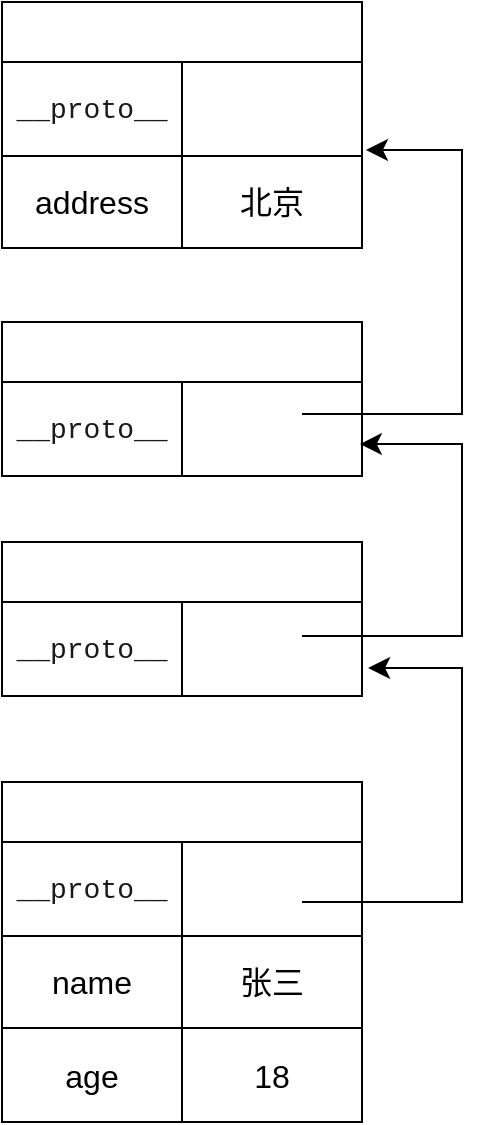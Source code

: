 <mxfile version="26.0.13">
  <diagram name="第 1 页" id="JiI3MGKf6ICjjat9EMvI">
    <mxGraphModel dx="2261" dy="746" grid="1" gridSize="10" guides="1" tooltips="1" connect="1" arrows="1" fold="1" page="1" pageScale="1" pageWidth="827" pageHeight="1169" math="0" shadow="0">
      <root>
        <mxCell id="0" />
        <mxCell id="1" parent="0" />
        <mxCell id="iNju6RjrZvtUnuBZHbXg-48" value="obj对象" style="shape=table;startSize=30;container=1;collapsible=0;childLayout=tableLayout;strokeColor=default;fontSize=16;fontColor=light-dark(#FFFFFF,#FFFFFF);" parent="1" vertex="1">
          <mxGeometry x="-90" y="410" width="180" height="170" as="geometry" />
        </mxCell>
        <mxCell id="iNju6RjrZvtUnuBZHbXg-49" value="" style="shape=tableRow;horizontal=0;startSize=0;swimlaneHead=0;swimlaneBody=0;strokeColor=inherit;top=0;left=0;bottom=0;right=0;collapsible=0;dropTarget=0;fillColor=none;points=[[0,0.5],[1,0.5]];portConstraint=eastwest;fontSize=16;" parent="iNju6RjrZvtUnuBZHbXg-48" vertex="1">
          <mxGeometry y="30" width="180" height="47" as="geometry" />
        </mxCell>
        <mxCell id="iNju6RjrZvtUnuBZHbXg-50" value="&lt;div style=&quot;font-family: Consolas, &amp;quot;Courier New&amp;quot;, monospace; font-size: 14px; line-height: 19px; white-space: pre;&quot;&gt;&lt;span style=&quot;background-color: rgb(255, 255, 255);&quot;&gt;__proto__&lt;/span&gt;&lt;/div&gt;" style="shape=partialRectangle;html=1;whiteSpace=wrap;connectable=0;strokeColor=inherit;overflow=hidden;fillColor=none;top=0;left=0;bottom=0;right=0;pointerEvents=1;fontSize=16;fontColor=#1A1A1A;" parent="iNju6RjrZvtUnuBZHbXg-49" vertex="1">
          <mxGeometry width="90" height="47" as="geometry">
            <mxRectangle width="90" height="47" as="alternateBounds" />
          </mxGeometry>
        </mxCell>
        <mxCell id="iNju6RjrZvtUnuBZHbXg-51" value="" style="shape=partialRectangle;html=1;whiteSpace=wrap;connectable=0;strokeColor=inherit;overflow=hidden;fillColor=none;top=0;left=0;bottom=0;right=0;pointerEvents=1;fontSize=16;" parent="iNju6RjrZvtUnuBZHbXg-49" vertex="1">
          <mxGeometry x="90" width="90" height="47" as="geometry">
            <mxRectangle width="90" height="47" as="alternateBounds" />
          </mxGeometry>
        </mxCell>
        <mxCell id="iNju6RjrZvtUnuBZHbXg-53" value="" style="shape=tableRow;horizontal=0;startSize=0;swimlaneHead=0;swimlaneBody=0;strokeColor=inherit;top=0;left=0;bottom=0;right=0;collapsible=0;dropTarget=0;fillColor=none;points=[[0,0.5],[1,0.5]];portConstraint=eastwest;fontSize=16;" parent="iNju6RjrZvtUnuBZHbXg-48" vertex="1">
          <mxGeometry y="77" width="180" height="46" as="geometry" />
        </mxCell>
        <mxCell id="iNju6RjrZvtUnuBZHbXg-54" value="name" style="shape=partialRectangle;html=1;whiteSpace=wrap;connectable=0;strokeColor=inherit;overflow=hidden;fillColor=none;top=0;left=0;bottom=0;right=0;pointerEvents=1;fontSize=16;" parent="iNju6RjrZvtUnuBZHbXg-53" vertex="1">
          <mxGeometry width="90" height="46" as="geometry">
            <mxRectangle width="90" height="46" as="alternateBounds" />
          </mxGeometry>
        </mxCell>
        <mxCell id="iNju6RjrZvtUnuBZHbXg-55" value="张三" style="shape=partialRectangle;html=1;whiteSpace=wrap;connectable=0;strokeColor=inherit;overflow=hidden;fillColor=none;top=0;left=0;bottom=0;right=0;pointerEvents=1;fontSize=16;" parent="iNju6RjrZvtUnuBZHbXg-53" vertex="1">
          <mxGeometry x="90" width="90" height="46" as="geometry">
            <mxRectangle width="90" height="46" as="alternateBounds" />
          </mxGeometry>
        </mxCell>
        <mxCell id="iNju6RjrZvtUnuBZHbXg-57" value="" style="shape=tableRow;horizontal=0;startSize=0;swimlaneHead=0;swimlaneBody=0;strokeColor=inherit;top=0;left=0;bottom=0;right=0;collapsible=0;dropTarget=0;fillColor=none;points=[[0,0.5],[1,0.5]];portConstraint=eastwest;fontSize=16;" parent="iNju6RjrZvtUnuBZHbXg-48" vertex="1">
          <mxGeometry y="123" width="180" height="47" as="geometry" />
        </mxCell>
        <mxCell id="iNju6RjrZvtUnuBZHbXg-58" value="age" style="shape=partialRectangle;html=1;whiteSpace=wrap;connectable=0;strokeColor=inherit;overflow=hidden;fillColor=none;top=0;left=0;bottom=0;right=0;pointerEvents=1;fontSize=16;" parent="iNju6RjrZvtUnuBZHbXg-57" vertex="1">
          <mxGeometry width="90" height="47" as="geometry">
            <mxRectangle width="90" height="47" as="alternateBounds" />
          </mxGeometry>
        </mxCell>
        <mxCell id="iNju6RjrZvtUnuBZHbXg-59" value="18" style="shape=partialRectangle;html=1;whiteSpace=wrap;connectable=0;strokeColor=inherit;overflow=hidden;fillColor=none;top=0;left=0;bottom=0;right=0;pointerEvents=1;fontSize=16;" parent="iNju6RjrZvtUnuBZHbXg-57" vertex="1">
          <mxGeometry x="90" width="90" height="47" as="geometry">
            <mxRectangle width="90" height="47" as="alternateBounds" />
          </mxGeometry>
        </mxCell>
        <mxCell id="Vl2Kopzwx1QbVwxhG-rG-1" value="第一个原型对象" style="shape=table;startSize=30;container=1;collapsible=0;childLayout=tableLayout;strokeColor=default;fontSize=16;fontColor=light-dark(#FFFFFF,#FFFFFF);" vertex="1" parent="1">
          <mxGeometry x="-90" y="290" width="180" height="77" as="geometry" />
        </mxCell>
        <mxCell id="Vl2Kopzwx1QbVwxhG-rG-2" value="" style="shape=tableRow;horizontal=0;startSize=0;swimlaneHead=0;swimlaneBody=0;strokeColor=inherit;top=0;left=0;bottom=0;right=0;collapsible=0;dropTarget=0;fillColor=none;points=[[0,0.5],[1,0.5]];portConstraint=eastwest;fontSize=16;" vertex="1" parent="Vl2Kopzwx1QbVwxhG-rG-1">
          <mxGeometry y="30" width="180" height="47" as="geometry" />
        </mxCell>
        <mxCell id="Vl2Kopzwx1QbVwxhG-rG-3" value="&lt;div style=&quot;font-family: Consolas, &amp;quot;Courier New&amp;quot;, monospace; font-size: 14px; line-height: 19px; white-space: pre;&quot;&gt;&lt;span style=&quot;background-color: rgb(255, 255, 255);&quot;&gt;__proto__&lt;/span&gt;&lt;/div&gt;" style="shape=partialRectangle;html=1;whiteSpace=wrap;connectable=0;strokeColor=inherit;overflow=hidden;fillColor=none;top=0;left=0;bottom=0;right=0;pointerEvents=1;fontSize=16;fontColor=#1A1A1A;" vertex="1" parent="Vl2Kopzwx1QbVwxhG-rG-2">
          <mxGeometry width="90" height="47" as="geometry">
            <mxRectangle width="90" height="47" as="alternateBounds" />
          </mxGeometry>
        </mxCell>
        <mxCell id="Vl2Kopzwx1QbVwxhG-rG-4" value="" style="shape=partialRectangle;html=1;whiteSpace=wrap;connectable=0;strokeColor=inherit;overflow=hidden;fillColor=none;top=0;left=0;bottom=0;right=0;pointerEvents=1;fontSize=16;" vertex="1" parent="Vl2Kopzwx1QbVwxhG-rG-2">
          <mxGeometry x="90" width="90" height="47" as="geometry">
            <mxRectangle width="90" height="47" as="alternateBounds" />
          </mxGeometry>
        </mxCell>
        <mxCell id="Vl2Kopzwx1QbVwxhG-rG-11" value="第二个原型对象" style="shape=table;startSize=30;container=1;collapsible=0;childLayout=tableLayout;strokeColor=default;fontSize=16;fontColor=light-dark(#FFFFFF,#FFFFFF);" vertex="1" parent="1">
          <mxGeometry x="-90" y="180" width="180" height="77" as="geometry" />
        </mxCell>
        <mxCell id="Vl2Kopzwx1QbVwxhG-rG-12" value="" style="shape=tableRow;horizontal=0;startSize=0;swimlaneHead=0;swimlaneBody=0;strokeColor=inherit;top=0;left=0;bottom=0;right=0;collapsible=0;dropTarget=0;fillColor=none;points=[[0,0.5],[1,0.5]];portConstraint=eastwest;fontSize=16;" vertex="1" parent="Vl2Kopzwx1QbVwxhG-rG-11">
          <mxGeometry y="30" width="180" height="47" as="geometry" />
        </mxCell>
        <mxCell id="Vl2Kopzwx1QbVwxhG-rG-13" value="&lt;div style=&quot;font-family: Consolas, &amp;quot;Courier New&amp;quot;, monospace; font-size: 14px; line-height: 19px; white-space: pre;&quot;&gt;&lt;span style=&quot;background-color: rgb(255, 255, 255);&quot;&gt;__proto__&lt;/span&gt;&lt;/div&gt;" style="shape=partialRectangle;html=1;whiteSpace=wrap;connectable=0;strokeColor=inherit;overflow=hidden;fillColor=none;top=0;left=0;bottom=0;right=0;pointerEvents=1;fontSize=16;fontColor=#1A1A1A;" vertex="1" parent="Vl2Kopzwx1QbVwxhG-rG-12">
          <mxGeometry width="90" height="47" as="geometry">
            <mxRectangle width="90" height="47" as="alternateBounds" />
          </mxGeometry>
        </mxCell>
        <mxCell id="Vl2Kopzwx1QbVwxhG-rG-14" value="" style="shape=partialRectangle;html=1;whiteSpace=wrap;connectable=0;strokeColor=inherit;overflow=hidden;fillColor=none;top=0;left=0;bottom=0;right=0;pointerEvents=1;fontSize=16;" vertex="1" parent="Vl2Kopzwx1QbVwxhG-rG-12">
          <mxGeometry x="90" width="90" height="47" as="geometry">
            <mxRectangle width="90" height="47" as="alternateBounds" />
          </mxGeometry>
        </mxCell>
        <mxCell id="Vl2Kopzwx1QbVwxhG-rG-15" value="第三个原型对象" style="shape=table;startSize=30;container=1;collapsible=0;childLayout=tableLayout;strokeColor=default;fontSize=16;fontColor=light-dark(#FFFFFF,#FFFFFF);" vertex="1" parent="1">
          <mxGeometry x="-90" y="20" width="180" height="123" as="geometry" />
        </mxCell>
        <mxCell id="Vl2Kopzwx1QbVwxhG-rG-16" value="" style="shape=tableRow;horizontal=0;startSize=0;swimlaneHead=0;swimlaneBody=0;strokeColor=inherit;top=0;left=0;bottom=0;right=0;collapsible=0;dropTarget=0;fillColor=none;points=[[0,0.5],[1,0.5]];portConstraint=eastwest;fontSize=16;" vertex="1" parent="Vl2Kopzwx1QbVwxhG-rG-15">
          <mxGeometry y="30" width="180" height="47" as="geometry" />
        </mxCell>
        <mxCell id="Vl2Kopzwx1QbVwxhG-rG-17" value="&lt;div style=&quot;font-family: Consolas, &amp;quot;Courier New&amp;quot;, monospace; font-size: 14px; line-height: 19px; white-space: pre;&quot;&gt;&lt;span style=&quot;background-color: rgb(255, 255, 255);&quot;&gt;__proto__&lt;/span&gt;&lt;/div&gt;" style="shape=partialRectangle;html=1;whiteSpace=wrap;connectable=0;strokeColor=inherit;overflow=hidden;fillColor=none;top=0;left=0;bottom=0;right=0;pointerEvents=1;fontSize=16;fontColor=#1A1A1A;" vertex="1" parent="Vl2Kopzwx1QbVwxhG-rG-16">
          <mxGeometry width="90" height="47" as="geometry">
            <mxRectangle width="90" height="47" as="alternateBounds" />
          </mxGeometry>
        </mxCell>
        <mxCell id="Vl2Kopzwx1QbVwxhG-rG-18" value="" style="shape=partialRectangle;html=1;whiteSpace=wrap;connectable=0;strokeColor=inherit;overflow=hidden;fillColor=none;top=0;left=0;bottom=0;right=0;pointerEvents=1;fontSize=16;" vertex="1" parent="Vl2Kopzwx1QbVwxhG-rG-16">
          <mxGeometry x="90" width="90" height="47" as="geometry">
            <mxRectangle width="90" height="47" as="alternateBounds" />
          </mxGeometry>
        </mxCell>
        <mxCell id="Vl2Kopzwx1QbVwxhG-rG-19" value="" style="shape=tableRow;horizontal=0;startSize=0;swimlaneHead=0;swimlaneBody=0;strokeColor=inherit;top=0;left=0;bottom=0;right=0;collapsible=0;dropTarget=0;fillColor=none;points=[[0,0.5],[1,0.5]];portConstraint=eastwest;fontSize=16;" vertex="1" parent="Vl2Kopzwx1QbVwxhG-rG-15">
          <mxGeometry y="77" width="180" height="46" as="geometry" />
        </mxCell>
        <mxCell id="Vl2Kopzwx1QbVwxhG-rG-20" value="address" style="shape=partialRectangle;html=1;whiteSpace=wrap;connectable=0;strokeColor=inherit;overflow=hidden;fillColor=none;top=0;left=0;bottom=0;right=0;pointerEvents=1;fontSize=16;" vertex="1" parent="Vl2Kopzwx1QbVwxhG-rG-19">
          <mxGeometry width="90" height="46" as="geometry">
            <mxRectangle width="90" height="46" as="alternateBounds" />
          </mxGeometry>
        </mxCell>
        <mxCell id="Vl2Kopzwx1QbVwxhG-rG-21" value="北京" style="shape=partialRectangle;html=1;whiteSpace=wrap;connectable=0;strokeColor=inherit;overflow=hidden;fillColor=none;top=0;left=0;bottom=0;right=0;pointerEvents=1;fontSize=16;" vertex="1" parent="Vl2Kopzwx1QbVwxhG-rG-19">
          <mxGeometry x="90" width="90" height="46" as="geometry">
            <mxRectangle width="90" height="46" as="alternateBounds" />
          </mxGeometry>
        </mxCell>
        <mxCell id="Vl2Kopzwx1QbVwxhG-rG-29" value="" style="edgeStyle=elbowEdgeStyle;elbow=horizontal;endArrow=classic;html=1;curved=0;rounded=0;endSize=8;startSize=8;entryX=1.017;entryY=0.702;entryDx=0;entryDy=0;entryPerimeter=0;" edge="1" parent="1" target="Vl2Kopzwx1QbVwxhG-rG-2">
          <mxGeometry width="50" height="50" relative="1" as="geometry">
            <mxPoint x="60" y="470" as="sourcePoint" />
            <mxPoint x="100" y="350" as="targetPoint" />
            <Array as="points">
              <mxPoint x="140" y="410" />
              <mxPoint x="110" y="450" />
            </Array>
          </mxGeometry>
        </mxCell>
        <mxCell id="Vl2Kopzwx1QbVwxhG-rG-31" value="" style="edgeStyle=elbowEdgeStyle;elbow=horizontal;endArrow=classic;html=1;curved=0;rounded=0;endSize=8;startSize=8;entryX=0.994;entryY=0.66;entryDx=0;entryDy=0;entryPerimeter=0;" edge="1" parent="1" target="Vl2Kopzwx1QbVwxhG-rG-12">
          <mxGeometry width="50" height="50" relative="1" as="geometry">
            <mxPoint x="60" y="337" as="sourcePoint" />
            <mxPoint x="93" y="220" as="targetPoint" />
            <Array as="points">
              <mxPoint x="140" y="277" />
              <mxPoint x="110" y="317" />
            </Array>
          </mxGeometry>
        </mxCell>
        <mxCell id="Vl2Kopzwx1QbVwxhG-rG-34" value="" style="edgeStyle=elbowEdgeStyle;elbow=horizontal;endArrow=classic;html=1;curved=0;rounded=0;endSize=8;startSize=8;entryX=1.011;entryY=0.936;entryDx=0;entryDy=0;entryPerimeter=0;" edge="1" parent="1" target="Vl2Kopzwx1QbVwxhG-rG-16">
          <mxGeometry width="50" height="50" relative="1" as="geometry">
            <mxPoint x="60" y="226" as="sourcePoint" />
            <mxPoint x="89" y="130" as="targetPoint" />
            <Array as="points">
              <mxPoint x="140" y="166" />
              <mxPoint x="110" y="206" />
            </Array>
          </mxGeometry>
        </mxCell>
      </root>
    </mxGraphModel>
  </diagram>
</mxfile>
